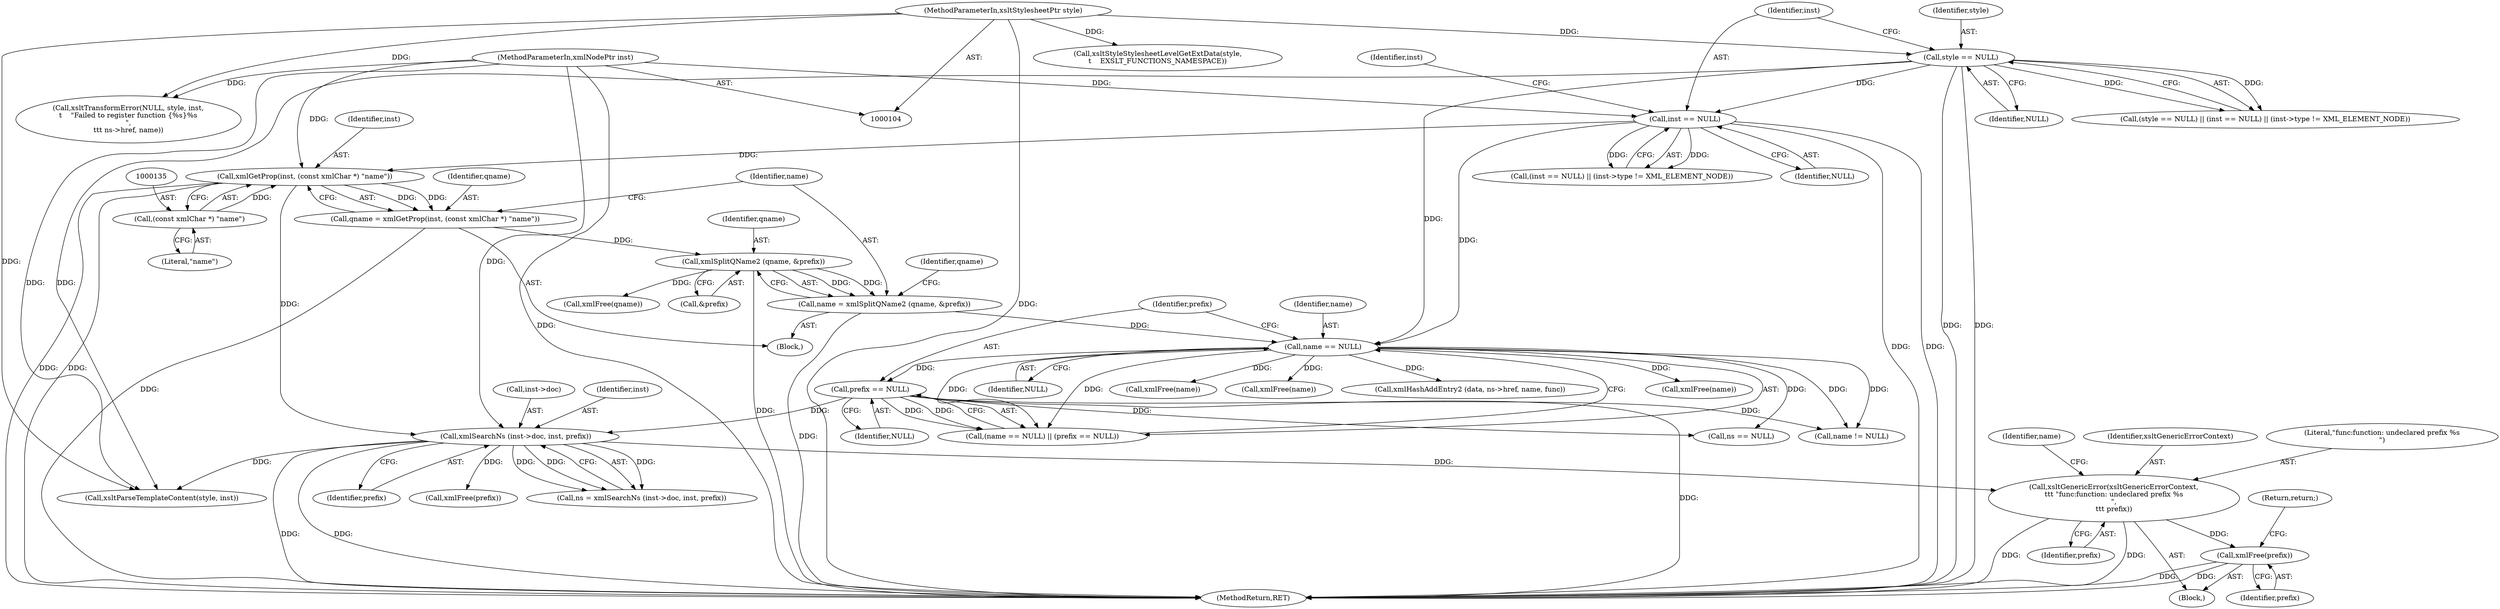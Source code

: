 digraph "0_Chrome_96dbafe288dbe2f0cc45fa3c39daf6d0c37acbab_5@pointer" {
"1000177" [label="(Call,xsltGenericError(xsltGenericErrorContext,\n\t\t\t \"func:function: undeclared prefix %s\n\",\n\t\t\t prefix))"];
"1000166" [label="(Call,xmlSearchNs (inst->doc, inst, prefix))"];
"1000132" [label="(Call,xmlGetProp(inst, (const xmlChar *) \"name\"))"];
"1000119" [label="(Call,inst == NULL)"];
"1000106" [label="(MethodParameterIn,xmlNodePtr inst)"];
"1000115" [label="(Call,style == NULL)"];
"1000105" [label="(MethodParameterIn,xsltStylesheetPtr style)"];
"1000134" [label="(Call,(const xmlChar *) \"name\")"];
"1000150" [label="(Call,prefix == NULL)"];
"1000147" [label="(Call,name == NULL)"];
"1000137" [label="(Call,name = xmlSplitQName2 (qname, &prefix))"];
"1000139" [label="(Call,xmlSplitQName2 (qname, &prefix))"];
"1000130" [label="(Call,qname = xmlGetProp(inst, (const xmlChar *) \"name\"))"];
"1000183" [label="(Call,xmlFree(prefix))"];
"1000182" [label="(Identifier,name)"];
"1000166" [label="(Call,xmlSearchNs (inst->doc, inst, prefix))"];
"1000139" [label="(Call,xmlSplitQName2 (qname, &prefix))"];
"1000188" [label="(Call,xsltParseTemplateContent(style, inst))"];
"1000287" [label="(MethodReturn,RET)"];
"1000128" [label="(Block,)"];
"1000151" [label="(Identifier,prefix)"];
"1000186" [label="(Call,xmlFree(prefix))"];
"1000177" [label="(Call,xsltGenericError(xsltGenericErrorContext,\n\t\t\t \"func:function: undeclared prefix %s\n\",\n\t\t\t prefix))"];
"1000130" [label="(Call,qname = xmlGetProp(inst, (const xmlChar *) \"name\"))"];
"1000137" [label="(Call,name = xmlSplitQName2 (qname, &prefix))"];
"1000167" [label="(Call,inst->doc)"];
"1000143" [label="(Call,xmlFree(qname))"];
"1000249" [label="(Call,xmlFree(name))"];
"1000180" [label="(Identifier,prefix)"];
"1000117" [label="(Identifier,NULL)"];
"1000141" [label="(Call,&prefix)"];
"1000171" [label="(Identifier,prefix)"];
"1000140" [label="(Identifier,qname)"];
"1000120" [label="(Identifier,inst)"];
"1000184" [label="(Identifier,prefix)"];
"1000164" [label="(Call,ns = xmlSearchNs (inst->doc, inst, prefix))"];
"1000119" [label="(Call,inst == NULL)"];
"1000118" [label="(Call,(inst == NULL) || (inst->type != XML_ELEMENT_NODE))"];
"1000136" [label="(Literal,\"name\")"];
"1000148" [label="(Identifier,name)"];
"1000147" [label="(Call,name == NULL)"];
"1000138" [label="(Identifier,name)"];
"1000146" [label="(Call,(name == NULL) || (prefix == NULL))"];
"1000183" [label="(Call,xmlFree(prefix))"];
"1000124" [label="(Identifier,inst)"];
"1000178" [label="(Identifier,xsltGenericErrorContext)"];
"1000133" [label="(Identifier,inst)"];
"1000131" [label="(Identifier,qname)"];
"1000106" [label="(MethodParameterIn,xmlNodePtr inst)"];
"1000149" [label="(Identifier,NULL)"];
"1000116" [label="(Identifier,style)"];
"1000238" [label="(Call,xsltStyleStylesheetLevelGetExtData(style,\n\t    EXSLT_FUNCTIONS_NAMESPACE))"];
"1000115" [label="(Call,style == NULL)"];
"1000179" [label="(Literal,\"func:function: undeclared prefix %s\n\")"];
"1000263" [label="(Call,xsltTransformError(NULL, style, inst,\n\t    \"Failed to register function {%s}%s\n\",\n\t\t\t ns->href, name))"];
"1000176" [label="(Block,)"];
"1000134" [label="(Call,(const xmlChar *) \"name\")"];
"1000170" [label="(Identifier,inst)"];
"1000132" [label="(Call,xmlGetProp(inst, (const xmlChar *) \"name\"))"];
"1000114" [label="(Call,(style == NULL) || (inst == NULL) || (inst->type != XML_ELEMENT_NODE))"];
"1000152" [label="(Identifier,NULL)"];
"1000173" [label="(Call,ns == NULL)"];
"1000150" [label="(Call,prefix == NULL)"];
"1000105" [label="(MethodParameterIn,xsltStylesheetPtr style)"];
"1000158" [label="(Call,name != NULL)"];
"1000185" [label="(Return,return;)"];
"1000199" [label="(Call,xmlFree(name))"];
"1000121" [label="(Identifier,NULL)"];
"1000181" [label="(Call,xmlFree(name))"];
"1000144" [label="(Identifier,qname)"];
"1000254" [label="(Call,xmlHashAddEntry2 (data, ns->href, name, func))"];
"1000177" -> "1000176"  [label="AST: "];
"1000177" -> "1000180"  [label="CFG: "];
"1000178" -> "1000177"  [label="AST: "];
"1000179" -> "1000177"  [label="AST: "];
"1000180" -> "1000177"  [label="AST: "];
"1000182" -> "1000177"  [label="CFG: "];
"1000177" -> "1000287"  [label="DDG: "];
"1000177" -> "1000287"  [label="DDG: "];
"1000166" -> "1000177"  [label="DDG: "];
"1000177" -> "1000183"  [label="DDG: "];
"1000166" -> "1000164"  [label="AST: "];
"1000166" -> "1000171"  [label="CFG: "];
"1000167" -> "1000166"  [label="AST: "];
"1000170" -> "1000166"  [label="AST: "];
"1000171" -> "1000166"  [label="AST: "];
"1000164" -> "1000166"  [label="CFG: "];
"1000166" -> "1000287"  [label="DDG: "];
"1000166" -> "1000287"  [label="DDG: "];
"1000166" -> "1000164"  [label="DDG: "];
"1000166" -> "1000164"  [label="DDG: "];
"1000166" -> "1000164"  [label="DDG: "];
"1000132" -> "1000166"  [label="DDG: "];
"1000106" -> "1000166"  [label="DDG: "];
"1000150" -> "1000166"  [label="DDG: "];
"1000166" -> "1000186"  [label="DDG: "];
"1000166" -> "1000188"  [label="DDG: "];
"1000132" -> "1000130"  [label="AST: "];
"1000132" -> "1000134"  [label="CFG: "];
"1000133" -> "1000132"  [label="AST: "];
"1000134" -> "1000132"  [label="AST: "];
"1000130" -> "1000132"  [label="CFG: "];
"1000132" -> "1000287"  [label="DDG: "];
"1000132" -> "1000287"  [label="DDG: "];
"1000132" -> "1000130"  [label="DDG: "];
"1000132" -> "1000130"  [label="DDG: "];
"1000119" -> "1000132"  [label="DDG: "];
"1000106" -> "1000132"  [label="DDG: "];
"1000134" -> "1000132"  [label="DDG: "];
"1000119" -> "1000118"  [label="AST: "];
"1000119" -> "1000121"  [label="CFG: "];
"1000120" -> "1000119"  [label="AST: "];
"1000121" -> "1000119"  [label="AST: "];
"1000124" -> "1000119"  [label="CFG: "];
"1000118" -> "1000119"  [label="CFG: "];
"1000119" -> "1000287"  [label="DDG: "];
"1000119" -> "1000287"  [label="DDG: "];
"1000119" -> "1000118"  [label="DDG: "];
"1000119" -> "1000118"  [label="DDG: "];
"1000106" -> "1000119"  [label="DDG: "];
"1000115" -> "1000119"  [label="DDG: "];
"1000119" -> "1000147"  [label="DDG: "];
"1000106" -> "1000104"  [label="AST: "];
"1000106" -> "1000287"  [label="DDG: "];
"1000106" -> "1000188"  [label="DDG: "];
"1000106" -> "1000263"  [label="DDG: "];
"1000115" -> "1000114"  [label="AST: "];
"1000115" -> "1000117"  [label="CFG: "];
"1000116" -> "1000115"  [label="AST: "];
"1000117" -> "1000115"  [label="AST: "];
"1000120" -> "1000115"  [label="CFG: "];
"1000114" -> "1000115"  [label="CFG: "];
"1000115" -> "1000287"  [label="DDG: "];
"1000115" -> "1000287"  [label="DDG: "];
"1000115" -> "1000114"  [label="DDG: "];
"1000115" -> "1000114"  [label="DDG: "];
"1000105" -> "1000115"  [label="DDG: "];
"1000115" -> "1000147"  [label="DDG: "];
"1000115" -> "1000188"  [label="DDG: "];
"1000105" -> "1000104"  [label="AST: "];
"1000105" -> "1000287"  [label="DDG: "];
"1000105" -> "1000188"  [label="DDG: "];
"1000105" -> "1000238"  [label="DDG: "];
"1000105" -> "1000263"  [label="DDG: "];
"1000134" -> "1000136"  [label="CFG: "];
"1000135" -> "1000134"  [label="AST: "];
"1000136" -> "1000134"  [label="AST: "];
"1000150" -> "1000146"  [label="AST: "];
"1000150" -> "1000152"  [label="CFG: "];
"1000151" -> "1000150"  [label="AST: "];
"1000152" -> "1000150"  [label="AST: "];
"1000146" -> "1000150"  [label="CFG: "];
"1000150" -> "1000287"  [label="DDG: "];
"1000150" -> "1000146"  [label="DDG: "];
"1000150" -> "1000146"  [label="DDG: "];
"1000147" -> "1000150"  [label="DDG: "];
"1000150" -> "1000158"  [label="DDG: "];
"1000150" -> "1000173"  [label="DDG: "];
"1000147" -> "1000146"  [label="AST: "];
"1000147" -> "1000149"  [label="CFG: "];
"1000148" -> "1000147"  [label="AST: "];
"1000149" -> "1000147"  [label="AST: "];
"1000151" -> "1000147"  [label="CFG: "];
"1000146" -> "1000147"  [label="CFG: "];
"1000147" -> "1000146"  [label="DDG: "];
"1000147" -> "1000146"  [label="DDG: "];
"1000137" -> "1000147"  [label="DDG: "];
"1000147" -> "1000158"  [label="DDG: "];
"1000147" -> "1000158"  [label="DDG: "];
"1000147" -> "1000173"  [label="DDG: "];
"1000147" -> "1000181"  [label="DDG: "];
"1000147" -> "1000199"  [label="DDG: "];
"1000147" -> "1000249"  [label="DDG: "];
"1000147" -> "1000254"  [label="DDG: "];
"1000137" -> "1000128"  [label="AST: "];
"1000137" -> "1000139"  [label="CFG: "];
"1000138" -> "1000137"  [label="AST: "];
"1000139" -> "1000137"  [label="AST: "];
"1000144" -> "1000137"  [label="CFG: "];
"1000137" -> "1000287"  [label="DDG: "];
"1000139" -> "1000137"  [label="DDG: "];
"1000139" -> "1000137"  [label="DDG: "];
"1000139" -> "1000141"  [label="CFG: "];
"1000140" -> "1000139"  [label="AST: "];
"1000141" -> "1000139"  [label="AST: "];
"1000139" -> "1000287"  [label="DDG: "];
"1000130" -> "1000139"  [label="DDG: "];
"1000139" -> "1000143"  [label="DDG: "];
"1000130" -> "1000128"  [label="AST: "];
"1000131" -> "1000130"  [label="AST: "];
"1000138" -> "1000130"  [label="CFG: "];
"1000130" -> "1000287"  [label="DDG: "];
"1000183" -> "1000176"  [label="AST: "];
"1000183" -> "1000184"  [label="CFG: "];
"1000184" -> "1000183"  [label="AST: "];
"1000185" -> "1000183"  [label="CFG: "];
"1000183" -> "1000287"  [label="DDG: "];
"1000183" -> "1000287"  [label="DDG: "];
}
